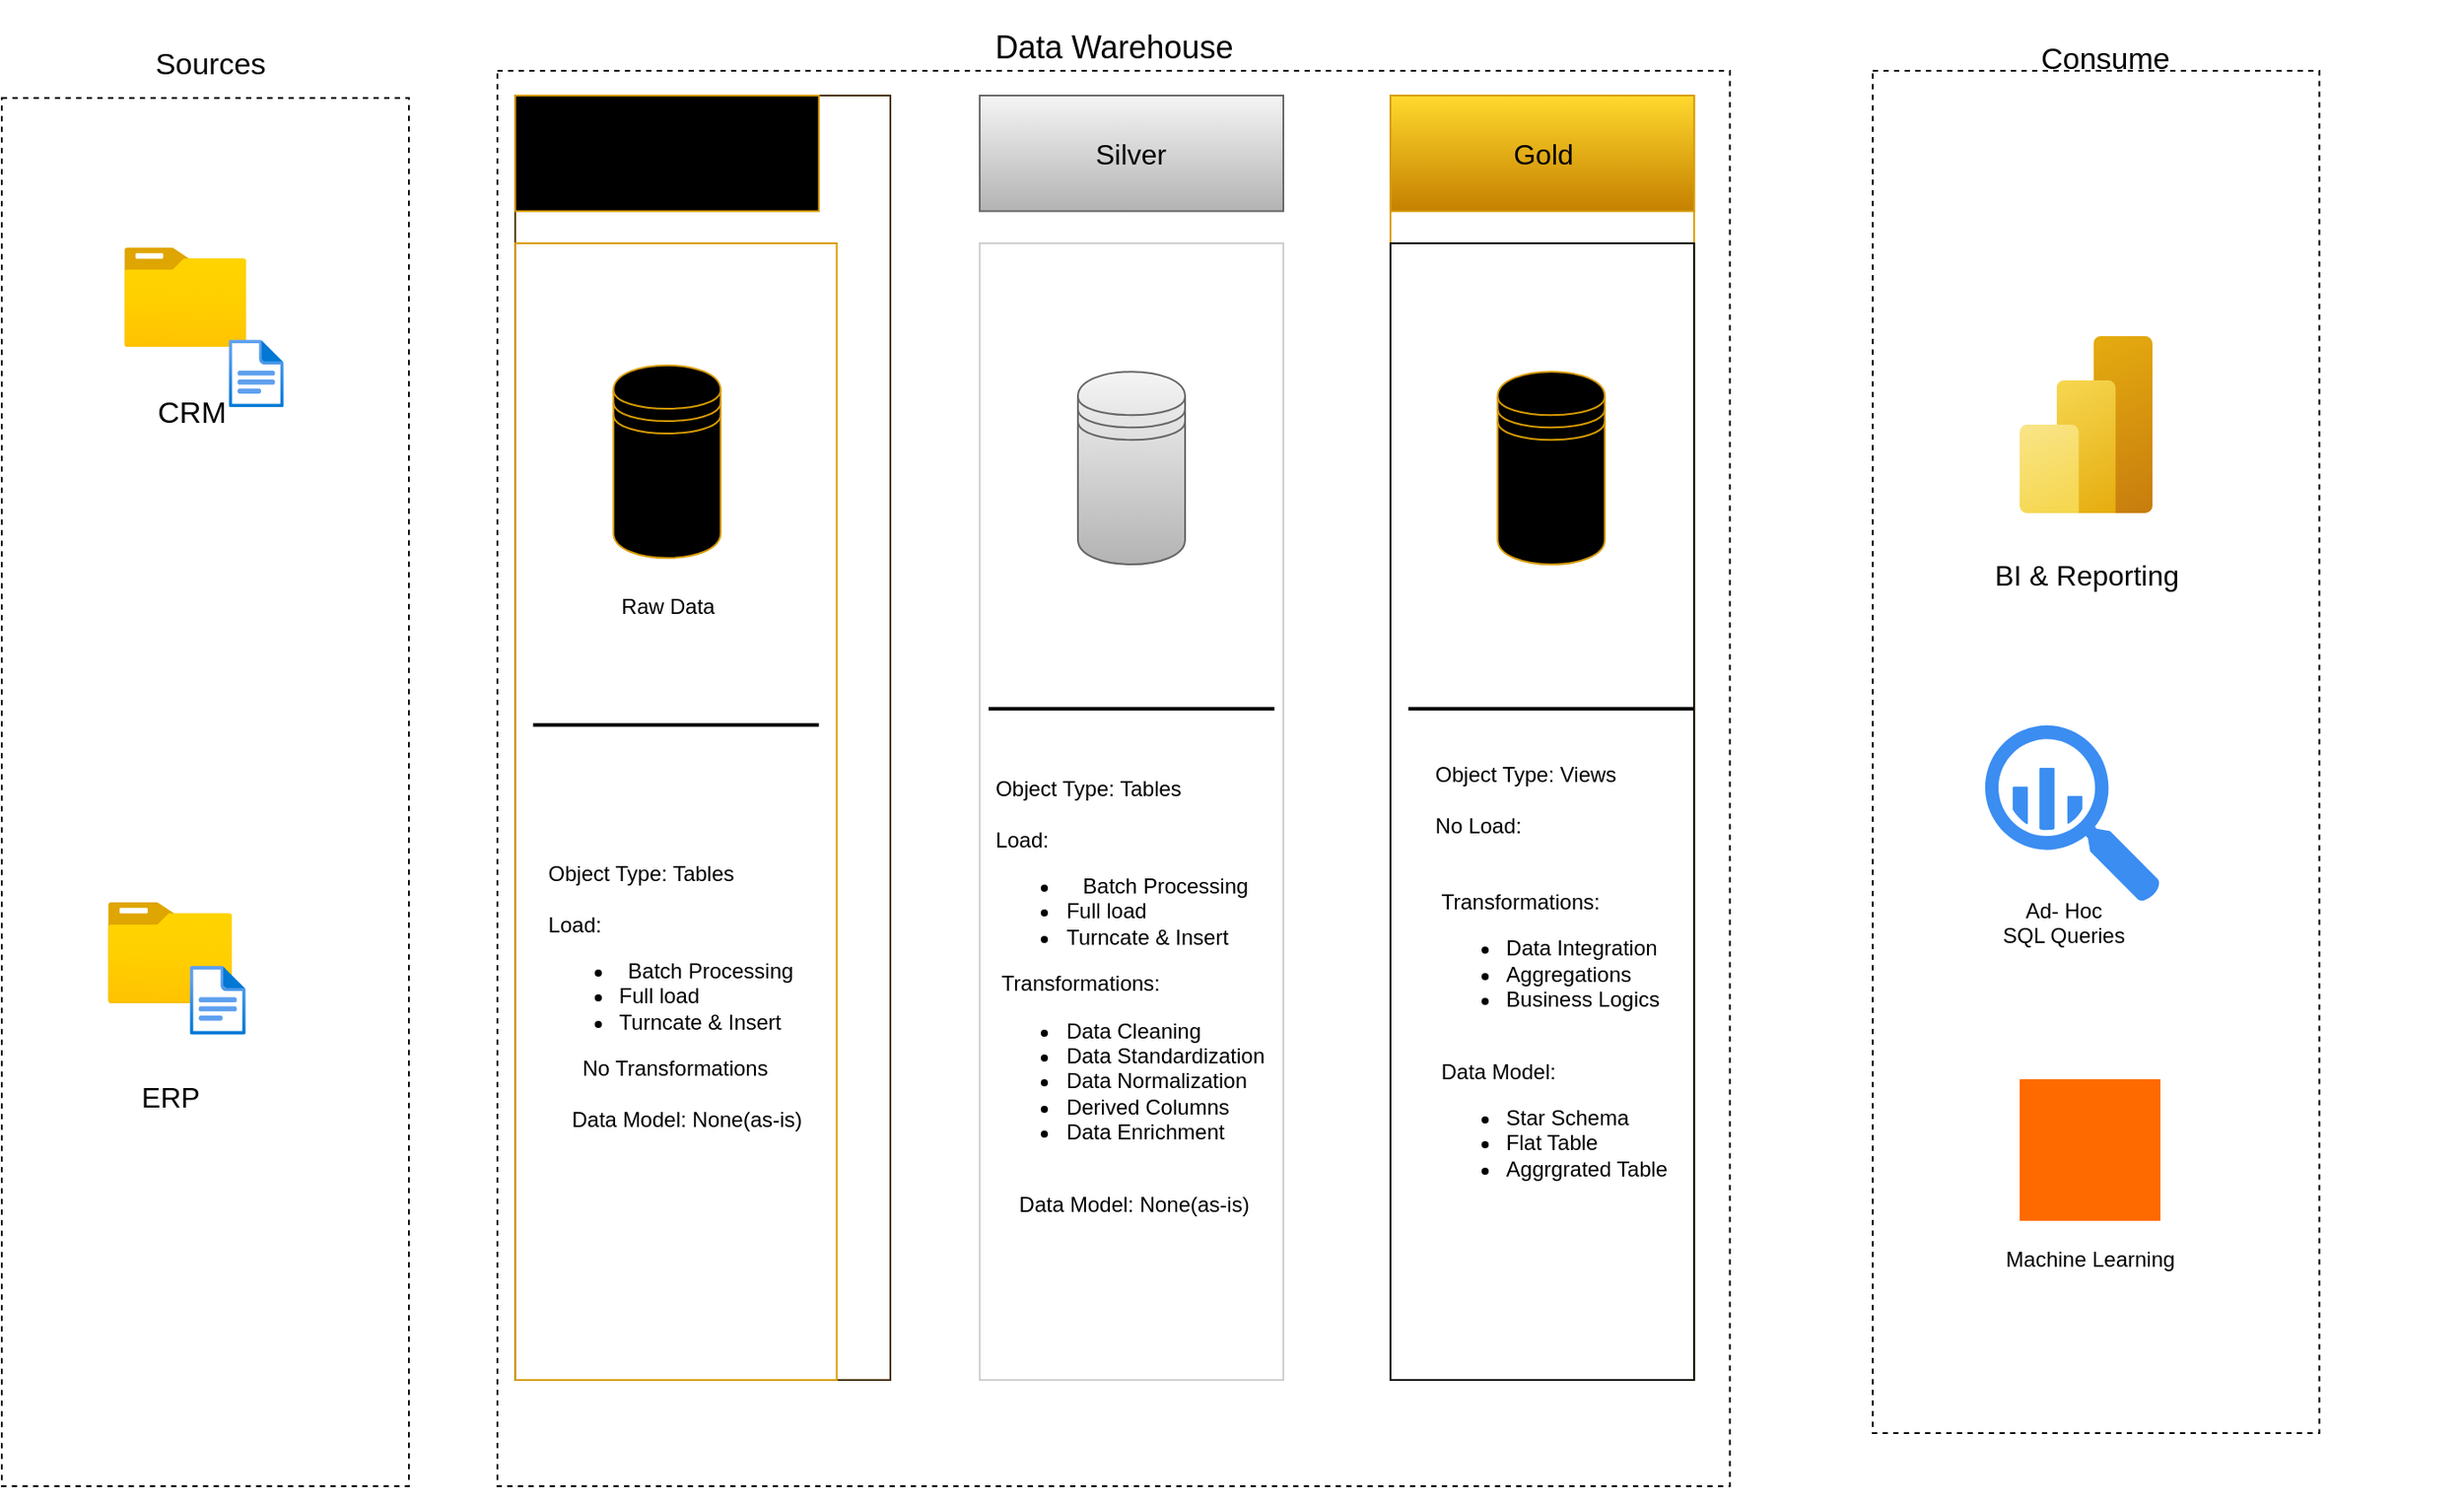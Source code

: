 <mxfile version="28.0.4">
  <diagram name="Page-1" id="aX74fNqAhUjjL1ogn9fY">
    <mxGraphModel dx="893" dy="1783" grid="1" gridSize="10" guides="1" tooltips="1" connect="1" arrows="1" fold="1" page="1" pageScale="1" pageWidth="850" pageHeight="1100" math="0" shadow="0">
      <root>
        <mxCell id="0" />
        <mxCell id="1" parent="0" />
        <mxCell id="mIJz1FS__v6aON707hBq-9" value="" style="group;fillColor=none;strokeColor=none;" vertex="1" connectable="0" parent="1">
          <mxGeometry x="110" y="110" width="230" height="840" as="geometry" />
        </mxCell>
        <mxCell id="mIJz1FS__v6aON707hBq-1" value="" style="rounded=0;whiteSpace=wrap;html=1;dashed=1;fillColor=none;" vertex="1" parent="mIJz1FS__v6aON707hBq-9">
          <mxGeometry y="55.322" width="230.0" height="784.678" as="geometry" />
        </mxCell>
        <mxCell id="mIJz1FS__v6aON707hBq-5" value="&lt;font style=&quot;font-size: 17px;&quot;&gt;Sources&lt;/font&gt;" style="rounded=0;whiteSpace=wrap;html=1;arcSize=26;fillColor=none;strokeColor=none;strokeWidth=2;" vertex="1" parent="mIJz1FS__v6aON707hBq-9">
          <mxGeometry x="43.807" width="148.278" height="73.756" as="geometry" />
        </mxCell>
        <mxCell id="mIJz1FS__v6aON707hBq-12" value="" style="group" vertex="1" connectable="0" parent="mIJz1FS__v6aON707hBq-9">
          <mxGeometry x="69.14" y="140" width="97.91" height="130" as="geometry" />
        </mxCell>
        <mxCell id="mIJz1FS__v6aON707hBq-10" value="" style="image;aspect=fixed;html=1;points=[];align=center;fontSize=12;image=img/lib/azure2/general/Folder_Blank.svg;" vertex="1" parent="mIJz1FS__v6aON707hBq-12">
          <mxGeometry width="69.069" height="56.052" as="geometry" />
        </mxCell>
        <mxCell id="mIJz1FS__v6aON707hBq-11" value="" style="image;aspect=fixed;html=1;points=[];align=center;fontSize=12;image=img/lib/azure2/general/File.svg;" vertex="1" parent="mIJz1FS__v6aON707hBq-12">
          <mxGeometry x="59.078" y="51.992" width="31.088" height="38.302" as="geometry" />
        </mxCell>
        <mxCell id="mIJz1FS__v6aON707hBq-18" value="&lt;font style=&quot;font-size: 17px;&quot;&gt;CRM&lt;/font&gt;" style="text;html=1;align=center;verticalAlign=middle;whiteSpace=wrap;rounded=0;" vertex="1" parent="mIJz1FS__v6aON707hBq-9">
          <mxGeometry x="69.137" y="200" width="77.433" height="67.2" as="geometry" />
        </mxCell>
        <mxCell id="mIJz1FS__v6aON707hBq-32" style="edgeStyle=orthogonalEdgeStyle;rounded=0;orthogonalLoop=1;jettySize=auto;html=1;exitX=0.5;exitY=1;exitDx=0;exitDy=0;" edge="1" parent="mIJz1FS__v6aON707hBq-9" source="mIJz1FS__v6aON707hBq-1" target="mIJz1FS__v6aON707hBq-1">
          <mxGeometry relative="1" as="geometry" />
        </mxCell>
        <mxCell id="mIJz1FS__v6aON707hBq-91" value="" style="group" vertex="1" connectable="0" parent="mIJz1FS__v6aON707hBq-9">
          <mxGeometry x="60" y="510" width="116.19" height="140" as="geometry" />
        </mxCell>
        <mxCell id="mIJz1FS__v6aON707hBq-13" value="" style="group" vertex="1" connectable="0" parent="mIJz1FS__v6aON707hBq-91">
          <mxGeometry width="116.19" height="140.0" as="geometry" />
        </mxCell>
        <mxCell id="mIJz1FS__v6aON707hBq-14" value="" style="image;aspect=fixed;html=1;points=[];align=center;fontSize=12;image=img/lib/azure2/general/Folder_Blank.svg;" vertex="1" parent="mIJz1FS__v6aON707hBq-13">
          <mxGeometry width="70.224" height="56.989" as="geometry" />
        </mxCell>
        <mxCell id="mIJz1FS__v6aON707hBq-19" value="&lt;font style=&quot;font-size: 16px;&quot;&gt;ERP&lt;/font&gt;" style="text;html=1;align=center;verticalAlign=middle;whiteSpace=wrap;rounded=0;" vertex="1" parent="mIJz1FS__v6aON707hBq-13">
          <mxGeometry x="9.552" y="80.153" width="51.119" height="59.847" as="geometry" />
        </mxCell>
        <mxCell id="mIJz1FS__v6aON707hBq-15" value="" style="image;aspect=fixed;html=1;points=[];align=center;fontSize=12;image=img/lib/azure2/general/File.svg;" vertex="1" parent="mIJz1FS__v6aON707hBq-91">
          <mxGeometry x="46.21" y="35.897" width="31.608" height="38.942" as="geometry" />
        </mxCell>
        <mxCell id="mIJz1FS__v6aON707hBq-31" value="&#xa;" style="group;strokeColor=none;" vertex="1" connectable="0" parent="1">
          <mxGeometry x="390" y="130" width="1110" height="820" as="geometry" />
        </mxCell>
        <mxCell id="mIJz1FS__v6aON707hBq-6" value="" style="rounded=0;whiteSpace=wrap;html=1;dashed=1;fillColor=none;strokeColor=default;" vertex="1" parent="mIJz1FS__v6aON707hBq-31">
          <mxGeometry y="20" width="696.273" height="800" as="geometry" />
        </mxCell>
        <mxCell id="mIJz1FS__v6aON707hBq-8" value="" style="rounded=0;whiteSpace=wrap;html=1;dashed=1;fillColor=none;" vertex="1" parent="mIJz1FS__v6aON707hBq-31">
          <mxGeometry x="777" y="20" width="252.273" height="770" as="geometry" />
        </mxCell>
        <mxCell id="mIJz1FS__v6aON707hBq-23" value="" style="group;fillColor=none;strokeColor=#473400;" vertex="1" connectable="0" parent="mIJz1FS__v6aON707hBq-31">
          <mxGeometry x="10.091" y="34" width="211.909" height="726" as="geometry" />
        </mxCell>
        <mxCell id="mIJz1FS__v6aON707hBq-20" value="&lt;font style=&quot;font-size: 16px;&quot;&gt;Bronze&lt;/font&gt;" style="rounded=0;whiteSpace=wrap;html=1;fillColor=#ffcd28;gradientColor=light-dark(#FFA500,#52472E);strokeColor=#d79b00;" vertex="1" parent="mIJz1FS__v6aON707hBq-23">
          <mxGeometry width="171.545" height="65.34" as="geometry" />
        </mxCell>
        <mxCell id="mIJz1FS__v6aON707hBq-22" value="" style="rounded=0;whiteSpace=wrap;html=1;fillColor=none;gradientColor=#ffa500;strokeColor=#d79b00;" vertex="1" parent="mIJz1FS__v6aON707hBq-23">
          <mxGeometry y="83.49" width="181.636" height="642.51" as="geometry" />
        </mxCell>
        <mxCell id="mIJz1FS__v6aON707hBq-63" value="" style="shape=datastore;whiteSpace=wrap;html=1;fillColor=light-dark(#ffcd28, #745902);gradientColor=light-dark(#ffa500, #b67702);strokeColor=#d79b00;" vertex="1" parent="mIJz1FS__v6aON707hBq-23">
          <mxGeometry x="55.5" y="152.46" width="60.545" height="108.9" as="geometry" />
        </mxCell>
        <mxCell id="mIJz1FS__v6aON707hBq-66" value="Raw Data" style="text;html=1;align=center;verticalAlign=middle;whiteSpace=wrap;rounded=0;" vertex="1" parent="mIJz1FS__v6aON707hBq-23">
          <mxGeometry x="55.5" y="261.36" width="60.545" height="54.45" as="geometry" />
        </mxCell>
        <mxCell id="mIJz1FS__v6aON707hBq-68" value="" style="line;strokeWidth=2;html=1;" vertex="1" parent="mIJz1FS__v6aON707hBq-23">
          <mxGeometry x="10.091" y="346.665" width="161.455" height="18.15" as="geometry" />
        </mxCell>
        <mxCell id="mIJz1FS__v6aON707hBq-73" value="&lt;div style=&quot;text-align: left;&quot;&gt;&lt;span style=&quot;text-align: center;&quot;&gt;Object Type: Tables&lt;/span&gt;&lt;span style=&quot;background-color: transparent; color: light-dark(rgb(0, 0, 0), rgb(255, 255, 255));&quot;&gt;&lt;/span&gt;&lt;/div&gt;&lt;div style=&quot;text-align: left;&quot;&gt;&lt;span style=&quot;text-align: center;&quot;&gt;&lt;br&gt;&lt;/span&gt;&lt;/div&gt;&lt;div style=&quot;text-align: left;&quot;&gt;&lt;span style=&quot;background-color: transparent; color: light-dark(rgb(0, 0, 0), rgb(255, 255, 255));&quot;&gt;Load:&lt;/span&gt;&lt;/div&gt;&lt;div&gt;&lt;ul&gt;&lt;li&gt;Batch Processing&lt;/li&gt;&lt;li style=&quot;text-align: left;&quot;&gt;Full load&lt;/li&gt;&lt;li style=&quot;text-align: left;&quot;&gt;Turncate &amp;amp; Insert&lt;/li&gt;&lt;/ul&gt;&lt;div style=&quot;&quot;&gt;No Transformations&lt;/div&gt;&lt;/div&gt;&lt;div style=&quot;text-align: justify;&quot;&gt;&amp;nbsp; &amp;nbsp;&amp;nbsp;&lt;/div&gt;&lt;div style=&quot;text-align: justify;&quot;&gt;&amp;nbsp; &amp;nbsp; Data Model: None(as-is)&lt;/div&gt;" style="text;html=1;align=center;verticalAlign=middle;whiteSpace=wrap;rounded=0;" vertex="1" parent="mIJz1FS__v6aON707hBq-23">
          <mxGeometry x="10.091" y="373.89" width="161.455" height="270.435" as="geometry" />
        </mxCell>
        <mxCell id="mIJz1FS__v6aON707hBq-24" value="" style="group" vertex="1" connectable="0" parent="mIJz1FS__v6aON707hBq-31">
          <mxGeometry x="272.455" y="34" width="171.545" height="726" as="geometry" />
        </mxCell>
        <mxCell id="mIJz1FS__v6aON707hBq-25" value="&lt;font style=&quot;font-size: 16px;&quot;&gt;Silver&lt;/font&gt;" style="rounded=0;whiteSpace=wrap;html=1;fillColor=#f5f5f5;gradientColor=#b3b3b3;strokeColor=#666666;" vertex="1" parent="mIJz1FS__v6aON707hBq-24">
          <mxGeometry width="171.545" height="65.34" as="geometry" />
        </mxCell>
        <mxCell id="mIJz1FS__v6aON707hBq-26" value="&lt;span style=&quot;color: rgba(0, 0, 0, 0); font-family: monospace; font-size: 0px; text-align: start; text-wrap-mode: nowrap;&quot;&gt;%3CmxGraphModel%3E%3Croot%3E%3CmxCell%20id%3D%220%22%2F%3E%3CmxCell%20id%3D%221%22%20parent%3D%220%22%2F%3E%3CmxCell%20id%3D%222%22%20value%3D%22%22%20style%3D%22group%22%20vertex%3D%221%22%20connectable%3D%220%22%20parent%3D%221%22%3E%3CmxGeometry%20x%3D%22640%22%20y%3D%22144%22%20width%3D%22170%22%20height%3D%22400%22%20as%3D%22geometry%22%2F%3E%3C%2FmxCell%3E%3CmxCell%20id%3D%223%22%20value%3D%22%26lt%3Bfont%20style%3D%26quot%3Bfont-size%3A%2016px%3B%26quot%3B%26gt%3BSilver%26lt%3B%2Ffont%26gt%3B%22%20style%3D%22rounded%3D0%3BwhiteSpace%3Dwrap%3Bhtml%3D1%3BfillColor%3D%23f5f5f5%3BgradientColor%3D%23b3b3b3%3BstrokeColor%3D%23666666%3B%22%20vertex%3D%221%22%20parent%3D%222%22%3E%3CmxGeometry%20width%3D%22170%22%20height%3D%2236%22%20as%3D%22geometry%22%2F%3E%3C%2FmxCell%3E%3CmxCell%20id%3D%224%22%20value%3D%22%22%20style%3D%22rounded%3D0%3BwhiteSpace%3Dwrap%3Bhtml%3D1%3BfillColor%3Dnone%3BgradientColor%3D%23b3b3b3%3BstrokeColor%3D%23CFCFCF%3B%22%20vertex%3D%221%22%20parent%3D%222%22%3E%3CmxGeometry%20y%3D%2246%22%20width%3D%22170%22%20height%3D%22354%22%20as%3D%22geometry%22%2F%3E%3C%2FmxCell%3E%3CmxCell%20id%3D%225%22%20value%3D%22%22%20style%3D%22shape%3Ddatastore%3BwhiteSpace%3Dwrap%3Bhtml%3D1%3BfillColor%3D%23f5f5f5%3BgradientColor%3D%23b3b3b3%3BstrokeColor%3D%23666666%3B%22%20vertex%3D%221%22%20parent%3D%222%22%3E%3CmxGeometry%20x%3D%2255%22%20y%3D%2286%22%20width%3D%2260%22%20height%3D%2260%22%20as%3D%22geometry%22%2F%3E%3C%2FmxCell%3E%3CmxCell%20id%3D%226%22%20value%3D%22%22%20style%3D%22line%3BstrokeWidth%3D2%3Bhtml%3D1%3B%22%20vertex%3D%221%22%20parent%3D%222%22%3E%3CmxGeometry%20x%3D%225%22%20y%3D%22186%22%20width%3D%22160%22%20height%3D%2210%22%20as%3D%22geometry%22%2F%3E%3C%2FmxCell%3E%3C%2Froot%3E%3C%2FmxGraphModel%3E&lt;/span&gt;" style="rounded=0;whiteSpace=wrap;html=1;fillColor=none;gradientColor=#b3b3b3;strokeColor=#CFCFCF;" vertex="1" parent="mIJz1FS__v6aON707hBq-24">
          <mxGeometry y="83.49" width="171.545" height="642.51" as="geometry" />
        </mxCell>
        <mxCell id="mIJz1FS__v6aON707hBq-64" value="" style="shape=datastore;whiteSpace=wrap;html=1;fillColor=#f5f5f5;gradientColor=#b3b3b3;strokeColor=#666666;" vertex="1" parent="mIJz1FS__v6aON707hBq-24">
          <mxGeometry x="55.5" y="156.09" width="60.545" height="108.9" as="geometry" />
        </mxCell>
        <mxCell id="mIJz1FS__v6aON707hBq-69" value="" style="line;strokeWidth=2;html=1;" vertex="1" parent="mIJz1FS__v6aON707hBq-24">
          <mxGeometry x="5.045" y="337.59" width="161.455" height="18.15" as="geometry" />
        </mxCell>
        <mxCell id="mIJz1FS__v6aON707hBq-75" value="&lt;div style=&quot;text-align: left;&quot;&gt;&lt;span style=&quot;text-align: center;&quot;&gt;Object Type: Tables&lt;/span&gt;&lt;span style=&quot;background-color: transparent; color: light-dark(rgb(0, 0, 0), rgb(255, 255, 255));&quot;&gt;&lt;/span&gt;&lt;/div&gt;&lt;div style=&quot;text-align: left;&quot;&gt;&lt;span style=&quot;text-align: center;&quot;&gt;&lt;br&gt;&lt;/span&gt;&lt;/div&gt;&lt;div style=&quot;text-align: left;&quot;&gt;&lt;span style=&quot;background-color: transparent; color: light-dark(rgb(0, 0, 0), rgb(255, 255, 255));&quot;&gt;Load:&lt;/span&gt;&lt;/div&gt;&lt;div&gt;&lt;ul&gt;&lt;li&gt;Batch Processing&lt;/li&gt;&lt;li style=&quot;text-align: left;&quot;&gt;Full load&lt;/li&gt;&lt;li style=&quot;text-align: left;&quot;&gt;Turncate &amp;amp; Insert&lt;/li&gt;&lt;/ul&gt;&lt;div style=&quot;text-align: left;&quot;&gt;&amp;nbsp;Transformations:&lt;/div&gt;&lt;/div&gt;&lt;div style=&quot;&quot;&gt;&lt;ul&gt;&lt;li style=&quot;text-align: left;&quot;&gt;Data Cleaning&lt;/li&gt;&lt;li style=&quot;text-align: left;&quot;&gt;Data Standardization&lt;/li&gt;&lt;li style=&quot;text-align: left;&quot;&gt;Data Normalization&lt;/li&gt;&lt;li style=&quot;text-align: left;&quot;&gt;Derived Columns&lt;/li&gt;&lt;li style=&quot;text-align: left;&quot;&gt;Data Enrichment&lt;/li&gt;&lt;/ul&gt;&lt;/div&gt;&lt;div style=&quot;text-align: justify;&quot;&gt;&amp;nbsp; &amp;nbsp;&amp;nbsp;&lt;/div&gt;&lt;div style=&quot;text-align: justify;&quot;&gt;&amp;nbsp; &amp;nbsp; Data Model: None(as-is)&lt;/div&gt;" style="text;html=1;align=center;verticalAlign=middle;whiteSpace=wrap;rounded=0;" vertex="1" parent="mIJz1FS__v6aON707hBq-24">
          <mxGeometry x="5.045" y="373.89" width="161.455" height="270.435" as="geometry" />
        </mxCell>
        <mxCell id="mIJz1FS__v6aON707hBq-27" value="" style="group;fillColor=none;gradientColor=#ffa500;strokeColor=#d79b00;" vertex="1" connectable="0" parent="mIJz1FS__v6aON707hBq-31">
          <mxGeometry x="504.545" y="34" width="171.545" height="726" as="geometry" />
        </mxCell>
        <mxCell id="mIJz1FS__v6aON707hBq-28" value="&lt;font style=&quot;font-size: 16px;&quot;&gt;Gold&lt;/font&gt;" style="rounded=0;whiteSpace=wrap;html=1;fillColor=#FFD92D;gradientColor=#C58000;strokeColor=#d79b00;" vertex="1" parent="mIJz1FS__v6aON707hBq-27">
          <mxGeometry width="171.545" height="65.34" as="geometry" />
        </mxCell>
        <mxCell id="mIJz1FS__v6aON707hBq-29" value="" style="rounded=0;whiteSpace=wrap;html=1;fillColor=none;" vertex="1" parent="mIJz1FS__v6aON707hBq-27">
          <mxGeometry y="83.49" width="171.545" height="642.51" as="geometry" />
        </mxCell>
        <mxCell id="mIJz1FS__v6aON707hBq-65" value="" style="shape=datastore;whiteSpace=wrap;html=1;fillColor=light-dark(#ffcd28, #f7d35f);gradientColor=light-dark(#ffa500, #eebd63);strokeColor=light-dark(#d79b00, #e9b52f);" vertex="1" parent="mIJz1FS__v6aON707hBq-27">
          <mxGeometry x="60.545" y="156.09" width="60.545" height="108.9" as="geometry" />
        </mxCell>
        <mxCell id="mIJz1FS__v6aON707hBq-70" value="" style="line;strokeWidth=2;html=1;" vertex="1" parent="mIJz1FS__v6aON707hBq-27">
          <mxGeometry x="10.091" y="337.59" width="161.455" height="18.15" as="geometry" />
        </mxCell>
        <mxCell id="mIJz1FS__v6aON707hBq-76" value="&lt;div style=&quot;text-align: left;&quot;&gt;&lt;span style=&quot;text-align: center;&quot;&gt;Object Type: Views&lt;/span&gt;&lt;span style=&quot;background-color: transparent; color: light-dark(rgb(0, 0, 0), rgb(255, 255, 255));&quot;&gt;&lt;/span&gt;&lt;/div&gt;&lt;div style=&quot;text-align: left;&quot;&gt;&lt;span style=&quot;text-align: center;&quot;&gt;&lt;br&gt;&lt;/span&gt;&lt;/div&gt;&lt;div style=&quot;text-align: left;&quot;&gt;&lt;span style=&quot;background-color: transparent; color: light-dark(rgb(0, 0, 0), rgb(255, 255, 255));&quot;&gt;No Load:&lt;/span&gt;&lt;/div&gt;&lt;div style=&quot;text-align: left;&quot;&gt;&lt;span style=&quot;background-color: transparent; color: light-dark(rgb(0, 0, 0), rgb(255, 255, 255));&quot;&gt;&lt;br&gt;&lt;/span&gt;&lt;/div&gt;&lt;div style=&quot;text-align: left;&quot;&gt;&lt;span style=&quot;background-color: transparent; color: light-dark(rgb(0, 0, 0), rgb(255, 255, 255));&quot;&gt;&lt;br&gt;&lt;/span&gt;&lt;/div&gt;&lt;div&gt;&lt;div style=&quot;text-align: left;&quot;&gt;&amp;nbsp;Transformations:&lt;/div&gt;&lt;/div&gt;&lt;div style=&quot;&quot;&gt;&lt;ul&gt;&lt;li style=&quot;text-align: left;&quot;&gt;Data Integration&lt;/li&gt;&lt;li style=&quot;text-align: left;&quot;&gt;Aggregations&lt;/li&gt;&lt;li style=&quot;text-align: left;&quot;&gt;Business Logics&lt;/li&gt;&lt;/ul&gt;&lt;/div&gt;&lt;div style=&quot;text-align: justify;&quot;&gt;&amp;nbsp; &amp;nbsp;&amp;nbsp;&lt;/div&gt;&lt;div style=&quot;text-align: left;&quot;&gt;&amp;nbsp;Data Model:&amp;nbsp;&lt;/div&gt;&lt;div style=&quot;text-align: left;&quot;&gt;&lt;ul&gt;&lt;li&gt;Star Schema&lt;/li&gt;&lt;li&gt;Flat Table&lt;/li&gt;&lt;li&gt;Aggrgrated Table&lt;/li&gt;&lt;/ul&gt;&lt;/div&gt;" style="text;html=1;align=center;verticalAlign=middle;whiteSpace=wrap;rounded=0;" vertex="1" parent="mIJz1FS__v6aON707hBq-27">
          <mxGeometry x="10.091" y="366" width="161.455" height="270.435" as="geometry" />
        </mxCell>
        <mxCell id="mIJz1FS__v6aON707hBq-7" value="&lt;font style=&quot;font-size: 18px;&quot;&gt;Data Warehouse&lt;/font&gt;&lt;div&gt;&lt;br&gt;&lt;/div&gt;" style="rounded=0;whiteSpace=wrap;html=1;arcSize=26;fillColor=none;strokeColor=none;" vertex="1" parent="mIJz1FS__v6aON707hBq-31">
          <mxGeometry x="277.5" y="-6" width="141.273" height="40" as="geometry" />
        </mxCell>
        <mxCell id="mIJz1FS__v6aON707hBq-94" value="&lt;font style=&quot;font-size: 17px;&quot;&gt;Consume&lt;/font&gt;" style="rounded=0;whiteSpace=wrap;html=1;fillColor=none;strokeColor=none;" vertex="1" parent="mIJz1FS__v6aON707hBq-31">
          <mxGeometry x="847.636" y="-16" width="121.091" height="60" as="geometry" />
        </mxCell>
        <mxCell id="mIJz1FS__v6aON707hBq-95" value="" style="image;aspect=fixed;html=1;points=[];align=center;fontSize=12;image=img/lib/azure2/analytics/Power_BI_Embedded.svg;" vertex="1" parent="mIJz1FS__v6aON707hBq-31">
          <mxGeometry x="860" y="170" width="75" height="100" as="geometry" />
        </mxCell>
        <mxCell id="mIJz1FS__v6aON707hBq-98" value="" style="sketch=0;html=1;aspect=fixed;strokeColor=none;shadow=0;fillColor=#3B8DF1;verticalAlign=top;labelPosition=center;verticalLabelPosition=bottom;shape=mxgraph.gcp2.big_query" vertex="1" parent="mIJz1FS__v6aON707hBq-31">
          <mxGeometry x="840.5" y="390" width="99" height="100" as="geometry" />
        </mxCell>
        <mxCell id="mIJz1FS__v6aON707hBq-99" value="" style="points=[];aspect=fixed;html=1;align=center;shadow=0;dashed=0;fillColor=#FF6A00;strokeColor=none;shape=mxgraph.alibaba_cloud.alimt_machine_translation;" vertex="1" parent="mIJz1FS__v6aON707hBq-31">
          <mxGeometry x="860" y="590" width="79.5" height="80" as="geometry" />
        </mxCell>
        <mxCell id="mIJz1FS__v6aON707hBq-127" value="&lt;font style=&quot;font-size: 16px;&quot;&gt;BI &amp;amp; Reporting&lt;/font&gt;" style="text;html=1;align=center;verticalAlign=middle;whiteSpace=wrap;rounded=0;" vertex="1" parent="mIJz1FS__v6aON707hBq-31">
          <mxGeometry x="812.5" y="290" width="170" height="30" as="geometry" />
        </mxCell>
        <mxCell id="mIJz1FS__v6aON707hBq-128" value="Ad- Hoc&lt;div&gt;SQL Queries&lt;/div&gt;&lt;div&gt;&lt;br&gt;&lt;/div&gt;" style="text;html=1;align=center;verticalAlign=middle;whiteSpace=wrap;rounded=0;" vertex="1" parent="mIJz1FS__v6aON707hBq-31">
          <mxGeometry x="835" y="470" width="100" height="77" as="geometry" />
        </mxCell>
        <mxCell id="mIJz1FS__v6aON707hBq-130" value="&lt;div&gt;Machine Learning&lt;/div&gt;&lt;div&gt;&lt;br&gt;&lt;/div&gt;" style="text;html=1;align=center;verticalAlign=middle;whiteSpace=wrap;rounded=0;" vertex="1" parent="mIJz1FS__v6aON707hBq-31">
          <mxGeometry x="849.75" y="660" width="100" height="77" as="geometry" />
        </mxCell>
      </root>
    </mxGraphModel>
  </diagram>
</mxfile>
